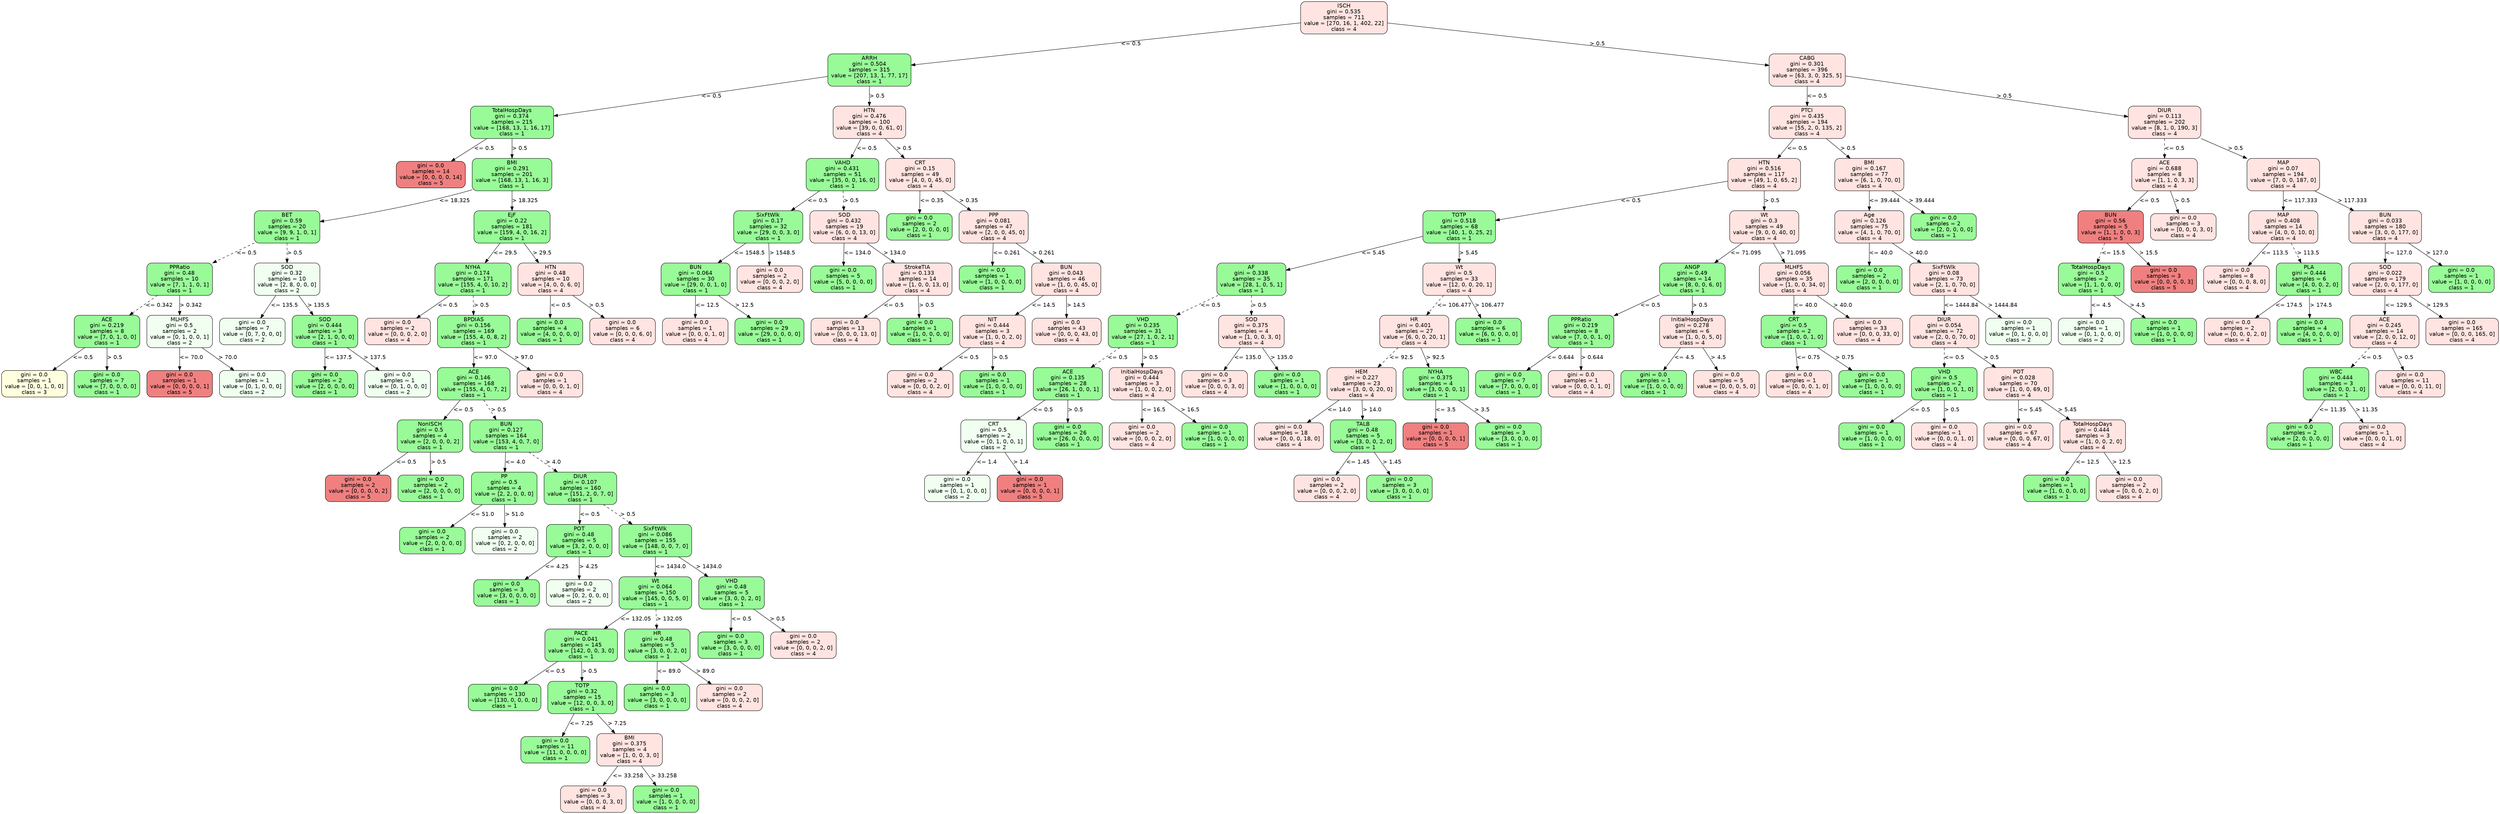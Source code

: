 strict digraph Tree {
	graph [bb="0,0,6393,2078"];
	node [color=black,
		fontname=helvetica,
		label="\N",
		shape=box,
		style="filled, rounded"
	];
	edge [fontname=helvetica];
	0	 [fillcolor=mistyrose,
		height=1.1528,
		label="ISCH\ngini = 0.535\nsamples = 711\nvalue = [270, 16, 1, 402, 22]\nclass = 4",
		pos="3437,2036.5",
		width=3.0833];
	1	 [fillcolor=palegreen,
		height=1.1528,
		label="ARRH\ngini = 0.504\nsamples = 315\nvalue = [207, 13, 1, 77, 17]\nclass = 1",
		pos="2222,1902.5",
		width=2.9583];
	0 -> 1	 [label="<= 0.5",
		labelangle=45,
		labeldistance=2.5,
		lp="2892,1969.5",
		op="<=",
		param=0.5,
		pos="e,2328.9,1914.3 3326,2024.3 3096.8,1999 2573.4,1941.3 2339.1,1915.4",
		style=solid];
	74	 [fillcolor=mistyrose,
		height=1.1528,
		label="CABG\ngini = 0.301\nsamples = 396\nvalue = [63, 3, 0, 325, 5]\nclass = 4",
		pos="4623,1902.5",
		width=2.7083];
	0 -> 74	 [label="> 0.5",
		labelangle=-45,
		labeldistance=2.5,
		lp="4086,1969.5",
		op=">",
		param=0.5,
		pos="e,4525.5,1913.5 3548,2024 3775.3,1998.3 4291,1940 4515.3,1914.7",
		style=solid];
	2	 [fillcolor=palegreen,
		height=1.1528,
		label="TotalHospDays\ngini = 0.374\nsamples = 215\nvalue = [168, 13, 1, 16, 17]\nclass = 1",
		pos="1307,1768.5",
		width=2.9583];
	1 -> 2	 [label="<= 0.5",
		lp="1818,1835.5",
		op="<=",
		param=0.5,
		pos="e,1413.8,1784.1 2115.2,1886.9 1942.4,1861.6 1602.8,1811.8 1423.8,1785.6",
		style=solid];
	53	 [fillcolor=mistyrose,
		height=1.1528,
		label="HTN\ngini = 0.476\nsamples = 100\nvalue = [39, 0, 0, 61, 0]\nclass = 4",
		pos="2222,1768.5",
		width=2.5833];
	1 -> 53	 [label="> 0.5",
		lp="2242,1835.5",
		op=">",
		param=0.5,
		pos="e,2222,1810.1 2222,1860.8 2222,1848 2222,1833.7 2222,1820.2",
		style=solid];
	3	 [fillcolor=lightcoral,
		height=0.94444,
		label="gini = 0.0\nsamples = 14\nvalue = [0, 0, 0, 0, 14]\nclass = 5",
		pos="1099,1634.5",
		width=2.4583];
	2 -> 3	 [label="<= 0.5",
		lp="1236,1701.5",
		op="<=",
		param=0.5,
		pos="e,1151.8,1668.5 1242.3,1726.8 1216.2,1710 1186.2,1690.6 1160.4,1674",
		style=solid];
	4	 [fillcolor=palegreen,
		height=1.1528,
		label="BMI\ngini = 0.291\nsamples = 201\nvalue = [168, 13, 1, 16, 3]\nclass = 1",
		pos="1307,1634.5",
		width=2.8333];
	2 -> 4	 [label="> 0.5",
		lp="1327,1701.5",
		op=">",
		param=0.5,
		pos="e,1307,1676.1 1307,1726.8 1307,1714 1307,1699.7 1307,1686.2",
		style=solid];
	5	 [fillcolor=palegreen,
		height=1.1528,
		label="BET\ngini = 0.59\nsamples = 20\nvalue = [9, 9, 1, 0, 1]\nclass = 1",
		pos="731,1500.5",
		width=2.3333];
	4 -> 5	 [label="<= 18.325",
		lp="1161.5,1567.5",
		op="<=",
		param=18.325,
		pos="e,815.12,1513 1205,1595.7 1202,1594.7 1199,1593.8 1196,1593 1069.6,1557 919.95,1530 825.25,1514.7",
		style=solid];
	18	 [fillcolor=palegreen,
		height=1.1528,
		label="EjF\ngini = 0.22\nsamples = 181\nvalue = [159, 4, 0, 16, 2]\nclass = 1",
		pos="1307,1500.5",
		width=2.7083];
	4 -> 18	 [label="> 18.325",
		lp="1340.5,1567.5",
		op=">",
		param=18.325,
		pos="e,1307,1542.1 1307,1592.8 1307,1580 1307,1565.7 1307,1552.2",
		style=solid];
	6	 [fillcolor=palegreen,
		height=1.1528,
		label="PPRatio\ngini = 0.48\nsamples = 10\nvalue = [7, 1, 1, 0, 1]\nclass = 1",
		pos="456,1366.5",
		width=2.3333];
	5 -> 6	 [label="<= 0.5",
		lp="628,1433.5",
		op="<=",
		param=0.5,
		pos="e,540.44,1407.6 647,1459.6 616.23,1444.6 581.23,1427.5 549.67,1412.1",
		style=dashed];
	13	 [fillcolor=honeydew,
		height=1.1528,
		label="SOD\ngini = 0.32\nsamples = 10\nvalue = [2, 8, 0, 0, 0]\nclass = 2",
		pos="731,1366.5",
		width=2.3333];
	5 -> 13	 [label="> 0.5",
		lp="751,1433.5",
		op=">",
		param=0.5,
		pos="e,731,1408.1 731,1458.8 731,1446 731,1431.7 731,1418.2",
		style=dashed];
	7	 [fillcolor=palegreen,
		height=1.1528,
		label="ACE\ngini = 0.219\nsamples = 8\nvalue = [7, 0, 1, 0, 0]\nclass = 1",
		pos="270,1232.5",
		width=2.3333];
	6 -> 7	 [label="<= 0.342",
		lp="404,1299.5",
		op="<=",
		param=0.342,
		pos="e,327.8,1274.1 398.17,1324.8 378.49,1310.7 356.34,1294.7 336.06,1280.1",
		style=dashed];
	10	 [fillcolor=honeydew,
		height=1.1528,
		label="MLHFS\ngini = 0.5\nsamples = 2\nvalue = [0, 1, 0, 0, 1]\nclass = 2",
		pos="456,1232.5",
		width=2.3333];
	6 -> 10	 [label="> 0.342",
		lp="485,1299.5",
		op=">",
		param=0.342,
		pos="e,456,1274.1 456,1324.8 456,1312 456,1297.7 456,1284.2",
		style=solid];
	8	 [fillcolor=lightyellow,
		height=0.94444,
		label="gini = 0.0\nsamples = 1\nvalue = [0, 0, 1, 0, 0]\nclass = 3",
		pos="84,1098.5",
		width=2.3333];
	7 -> 8	 [label="<= 0.5",
		lp="209,1165.5",
		op="<=",
		param=0.5,
		pos="e,131.2,1132.5 212.17,1190.8 188.99,1174.1 162.4,1155 139.47,1138.5",
		style=solid];
	9	 [fillcolor=palegreen,
		height=0.94444,
		label="gini = 0.0\nsamples = 7\nvalue = [7, 0, 0, 0, 0]\nclass = 1",
		pos="270,1098.5",
		width=2.3333];
	7 -> 9	 [label="> 0.5",
		lp="290,1165.5",
		op=">",
		param=0.5,
		pos="e,270,1132.5 270,1190.8 270,1175.6 270,1158.3 270,1142.9",
		style=solid];
	11	 [fillcolor=lightcoral,
		height=0.94444,
		label="gini = 0.0\nsamples = 1\nvalue = [0, 0, 0, 0, 1]\nclass = 5",
		pos="456,1098.5",
		width=2.3333];
	10 -> 11	 [label="<= 70.0",
		lp="486.5,1165.5",
		op="<=",
		param=70.0,
		pos="e,456,1132.5 456,1190.8 456,1175.6 456,1158.3 456,1142.9",
		style=solid];
	12	 [fillcolor=honeydew,
		height=0.94444,
		label="gini = 0.0\nsamples = 1\nvalue = [0, 1, 0, 0, 0]\nclass = 2",
		pos="642,1098.5",
		width=2.3333];
	10 -> 12	 [label="> 70.0",
		lp="579.5,1165.5",
		op=">",
		param=70.0,
		pos="e,594.8,1132.5 513.83,1190.8 537.01,1174.1 563.6,1155 586.53,1138.5",
		style=solid];
	14	 [fillcolor=honeydew,
		height=0.94444,
		label="gini = 0.0\nsamples = 7\nvalue = [0, 7, 0, 0, 0]\nclass = 2",
		pos="642,1232.5",
		width=2.3333];
	13 -> 14	 [label="<= 135.5",
		lp="725,1299.5",
		op="<=",
		param=135.5,
		pos="e,663.76,1266.8 702.16,1325 698.05,1319 693.9,1312.8 690,1307 683.2,1296.8 675.98,1285.7 669.27,1275.3",
		style=solid];
	15	 [fillcolor=palegreen,
		height=1.1528,
		label="SOD\ngini = 0.444\nsamples = 3\nvalue = [2, 1, 0, 0, 0]\nclass = 1",
		pos="828,1232.5",
		width=2.3333];
	13 -> 15	 [label="> 135.5",
		lp="812,1299.5",
		op=">",
		param=135.5,
		pos="e,797.86,1274.1 761.16,1324.8 770.92,1311.3 781.85,1296.3 791.99,1282.2",
		style=solid];
	16	 [fillcolor=palegreen,
		height=0.94444,
		label="gini = 0.0\nsamples = 2\nvalue = [2, 0, 0, 0, 0]\nclass = 1",
		pos="828,1098.5",
		width=2.3333];
	15 -> 16	 [label="<= 137.5",
		lp="863,1165.5",
		op="<=",
		param=137.5,
		pos="e,828,1132.5 828,1190.8 828,1175.6 828,1158.3 828,1142.9",
		style=solid];
	17	 [fillcolor=honeydew,
		height=0.94444,
		label="gini = 0.0\nsamples = 1\nvalue = [0, 1, 0, 0, 0]\nclass = 2",
		pos="1014,1098.5",
		width=2.3333];
	15 -> 17	 [label="> 137.5",
		lp="956,1165.5",
		op=">",
		param=137.5,
		pos="e,966.8,1132.5 885.83,1190.8 909.01,1174.1 935.6,1155 958.53,1138.5",
		style=solid];
	19	 [fillcolor=palegreen,
		height=1.1528,
		label="NYHA\ngini = 0.174\nsamples = 171\nvalue = [155, 4, 0, 10, 2]\nclass = 1",
		pos="1207,1366.5",
		width=2.7083];
	18 -> 19	 [label="<= 29.5",
		lp="1290.5,1433.5",
		op="<=",
		param=29.5,
		pos="e,1238.1,1408.1 1275.9,1458.8 1265.8,1445.3 1254.6,1430.3 1244.1,1416.2",
		style=solid];
	50	 [fillcolor=mistyrose,
		height=1.1528,
		label="HTN\ngini = 0.48\nsamples = 10\nvalue = [4, 0, 0, 6, 0]\nclass = 4",
		pos="1406,1366.5",
		width=2.3333];
	18 -> 50	 [label="> 29.5",
		lp="1384.5,1433.5",
		op=">",
		param=29.5,
		pos="e,1375.2,1408.1 1337.8,1458.8 1347.7,1445.3 1358.9,1430.3 1369.2,1416.2",
		style=solid];
	20	 [fillcolor=mistyrose,
		height=0.94444,
		label="gini = 0.0\nsamples = 2\nvalue = [0, 0, 0, 2, 0]\nclass = 4",
		pos="1014,1232.5",
		width=2.3333];
	19 -> 20	 [label="<= 0.5",
		lp="1143,1299.5",
		op="<=",
		param=0.5,
		pos="e,1063,1266.5 1147,1324.8 1122.8,1308.1 1095.1,1288.8 1071.2,1272.2",
		style=solid];
	21	 [fillcolor=palegreen,
		height=1.1528,
		label="BPDIAS\ngini = 0.156\nsamples = 169\nvalue = [155, 4, 0, 8, 2]\nclass = 1",
		pos="1209,1232.5",
		width=2.5833];
	19 -> 21	 [label="> 0.5",
		lp="1229,1299.5",
		op=">",
		param=0.5,
		pos="e,1208.4,1274.1 1207.6,1324.8 1207.8,1312 1208,1297.7 1208.2,1284.2",
		style=dashed];
	22	 [fillcolor=palegreen,
		height=1.1528,
		label="ACE\ngini = 0.146\nsamples = 168\nvalue = [155, 4, 0, 7, 2]\nclass = 1",
		pos="1209,1098.5",
		width=2.5833];
	21 -> 22	 [label="<= 97.0",
		lp="1239.5,1165.5",
		op="<=",
		param=97.0,
		pos="e,1209,1140.1 1209,1190.8 1209,1178 1209,1163.7 1209,1150.2",
		style=solid];
	49	 [fillcolor=mistyrose,
		height=0.94444,
		label="gini = 0.0\nsamples = 1\nvalue = [0, 0, 0, 1, 0]\nclass = 4",
		pos="1404,1098.5",
		width=2.3333];
	21 -> 49	 [label="> 97.0",
		lp="1337.5,1165.5",
		op=">",
		param=97.0,
		pos="e,1354.5,1132.5 1269.6,1190.8 1294,1174.1 1322,1154.8 1346.2,1138.2",
		style=solid];
	23	 [fillcolor=palegreen,
		height=1.1528,
		label="NonISCH\ngini = 0.5\nsamples = 4\nvalue = [2, 0, 0, 0, 2]\nclass = 1",
		pos="1097,964.5",
		width=2.3333];
	22 -> 23	 [label="<= 0.5",
		lp="1183,1031.5",
		op="<=",
		param=0.5,
		pos="e,1131.8,1006.1 1174.2,1056.8 1162.8,1043.2 1150.1,1028 1138.2,1013.9",
		style=solid];
	26	 [fillcolor=palegreen,
		height=1.1528,
		label="BUN\ngini = 0.127\nsamples = 164\nvalue = [153, 4, 0, 7, 0]\nclass = 1",
		pos="1292,964.5",
		width=2.5833];
	22 -> 26	 [label="> 0.5",
		lp="1273,1031.5",
		op=">",
		param=0.5,
		pos="e,1266.2,1006.1 1234.8,1056.8 1243,1043.6 1252.2,1028.8 1260.7,1015",
		style=dashed];
	24	 [fillcolor=lightcoral,
		height=0.94444,
		label="gini = 0.0\nsamples = 2\nvalue = [0, 0, 0, 0, 2]\nclass = 5",
		pos="913,830.5",
		width=2.3333];
	23 -> 24	 [label="<= 0.5",
		lp="1037,897.5",
		op="<=",
		param=0.5,
		pos="e,959.69,864.5 1039.8,922.84 1016.9,906.14 990.56,886.98 967.87,870.46",
		style=solid];
	25	 [fillcolor=palegreen,
		height=0.94444,
		label="gini = 0.0\nsamples = 2\nvalue = [2, 0, 0, 0, 0]\nclass = 1",
		pos="1099,830.5",
		width=2.3333];
	23 -> 25	 [label="> 0.5",
		lp="1119,897.5",
		op=">",
		param=0.5,
		pos="e,1098.5,864.5 1097.6,922.84 1097.8,907.6 1098.1,890.33 1098.3,874.87",
		style=solid];
	27	 [fillcolor=palegreen,
		height=1.1528,
		label="PP\ngini = 0.5\nsamples = 4\nvalue = [2, 2, 0, 0, 0]\nclass = 1",
		pos="1287,830.5",
		width=2.3333];
	26 -> 27	 [label="<= 4.0",
		lp="1316,897.5",
		op="<=",
		param=4.0,
		pos="e,1288.6,872.14 1290.4,922.84 1290,909.98 1289.4,895.66 1288.9,882.21",
		style=solid];
	30	 [fillcolor=palegreen,
		height=1.1528,
		label="DIUR\ngini = 0.107\nsamples = 160\nvalue = [151, 2, 0, 7, 0]\nclass = 1",
		pos="1482,830.5",
		width=2.5833];
	26 -> 30	 [label="> 4.0",
		lp="1413,897.5",
		op=">",
		param=4.0,
		pos="e,1423,872.14 1351.1,922.84 1371.2,908.66 1393.8,892.7 1414.5,878.09",
		style=dashed];
	28	 [fillcolor=palegreen,
		height=0.94444,
		label="gini = 0.0\nsamples = 2\nvalue = [2, 0, 0, 0, 0]\nclass = 1",
		pos="1103,696.5",
		width=2.3333];
	27 -> 28	 [label="<= 51.0",
		lp="1231.5,763.5",
		op="<=",
		param=51.0,
		pos="e,1149.7,730.5 1229.8,788.84 1206.9,772.14 1180.6,752.98 1157.9,736.46",
		style=solid];
	29	 [fillcolor=honeydew,
		height=0.94444,
		label="gini = 0.0\nsamples = 2\nvalue = [0, 2, 0, 0, 0]\nclass = 2",
		pos="1289,696.5",
		width=2.3333];
	27 -> 29	 [label="> 51.0",
		lp="1313.5,763.5",
		op=">",
		param=51.0,
		pos="e,1288.5,730.5 1287.6,788.84 1287.8,773.6 1288.1,756.33 1288.3,740.87",
		style=solid];
	31	 [fillcolor=palegreen,
		height=1.1528,
		label="POT\ngini = 0.48\nsamples = 5\nvalue = [3, 2, 0, 0, 0]\nclass = 1",
		pos="1479,696.5",
		width=2.3333];
	30 -> 31	 [label="<= 0.5",
		lp="1507,763.5",
		op="<=",
		param=0.5,
		pos="e,1479.9,738.14 1481.1,788.84 1480.8,775.98 1480.5,761.66 1480.2,748.21",
		style=solid];
	34	 [fillcolor=palegreen,
		height=1.1528,
		label="SixFtWlk\ngini = 0.086\nsamples = 155\nvalue = [148, 0, 0, 7, 0]\nclass = 1",
		pos="1674,696.5",
		width=2.5833];
	30 -> 34	 [label="> 0.5",
		lp="1604,763.5",
		op=">",
		param=0.5,
		pos="e,1614.3,738.14 1541.7,788.84 1562.1,774.59 1585.1,758.56 1606.1,743.9",
		style=dashed];
	32	 [fillcolor=palegreen,
		height=0.94444,
		label="gini = 0.0\nsamples = 3\nvalue = [3, 0, 0, 0, 0]\nclass = 1",
		pos="1293,562.5",
		width=2.3333];
	31 -> 32	 [label="<= 4.25",
		lp="1422.5,629.5",
		op="<=",
		param=4.25,
		pos="e,1340.2,596.5 1421.2,654.84 1398,638.14 1371.4,618.98 1348.5,602.46",
		style=solid];
	33	 [fillcolor=honeydew,
		height=0.94444,
		label="gini = 0.0\nsamples = 2\nvalue = [0, 2, 0, 0, 0]\nclass = 2",
		pos="1479,562.5",
		width=2.3333];
	31 -> 33	 [label="> 4.25",
		lp="1503.5,629.5",
		op=">",
		param=4.25,
		pos="e,1479,596.5 1479,654.84 1479,639.6 1479,622.33 1479,606.87",
		style=solid];
	35	 [fillcolor=palegreen,
		height=1.1528,
		label="Wt\ngini = 0.064\nsamples = 150\nvalue = [145, 0, 0, 5, 0]\nclass = 1",
		pos="1674,562.5",
		width=2.5833];
	34 -> 35	 [label="<= 1434.0",
		lp="1713.5,629.5",
		op="<=",
		param=1434.0,
		pos="e,1674,604.14 1674,654.84 1674,641.98 1674,627.66 1674,614.21",
		style=solid];
	46	 [fillcolor=palegreen,
		height=1.1528,
		label="VHD\ngini = 0.48\nsamples = 5\nvalue = [3, 0, 0, 2, 0]\nclass = 1",
		pos="1869,562.5",
		width=2.3333];
	34 -> 46	 [label="> 1434.0",
		lp="1811.5,629.5",
		op=">",
		param=1434.0,
		pos="e,1808.4,604.14 1734.6,654.84 1755.4,640.59 1778.7,624.56 1800,609.9",
		style=solid];
	36	 [fillcolor=palegreen,
		height=1.1528,
		label="PACE\ngini = 0.041\nsamples = 145\nvalue = [142, 0, 0, 3, 0]\nclass = 1",
		pos="1484,428.5",
		width=2.5833];
	35 -> 36	 [label="<= 132.05",
		lp="1624.5,495.5",
		op="<=",
		param=132.05,
		pos="e,1543,470.14 1614.9,520.84 1594.8,506.66 1572.2,490.7 1551.5,476.09",
		style=solid];
	43	 [fillcolor=palegreen,
		height=1.1528,
		label="HR\ngini = 0.48\nsamples = 5\nvalue = [3, 0, 0, 2, 0]\nclass = 1",
		pos="1679,428.5",
		width=2.3333];
	35 -> 43	 [label="> 132.05",
		lp="1710.5,495.5",
		op=">",
		param=132.05,
		pos="e,1677.4,470.14 1675.6,520.84 1676,507.98 1676.6,493.66 1677.1,480.21",
		style=dashed];
	37	 [fillcolor=palegreen,
		height=0.94444,
		label="gini = 0.0\nsamples = 130\nvalue = [130, 0, 0, 0, 0]\nclass = 1",
		pos="1288,294.5",
		width=2.5833];
	36 -> 37	 [label="<= 0.5",
		lp="1418,361.5",
		op="<=",
		param=0.5,
		pos="e,1337.7,328.5 1423.1,386.84 1398.5,370.07 1370.4,350.82 1346.1,334.24",
		style=solid];
	38	 [fillcolor=palegreen,
		height=1.1528,
		label="TOTP\ngini = 0.32\nsamples = 15\nvalue = [12, 0, 0, 3, 0]\nclass = 1",
		pos="1487,294.5",
		width=2.4583];
	36 -> 38	 [label="> 0.5",
		lp="1506,361.5",
		op=">",
		param=0.5,
		pos="e,1486.1,336.14 1484.9,386.84 1485.2,373.98 1485.5,359.66 1485.8,346.21",
		style=solid];
	39	 [fillcolor=palegreen,
		height=0.94444,
		label="gini = 0.0\nsamples = 11\nvalue = [11, 0, 0, 0, 0]\nclass = 1",
		pos="1418,160.5",
		width=2.4583];
	38 -> 39	 [label="<= 7.25",
		lp="1485.5,227.5",
		op="<=",
		param=7.25,
		pos="e,1435.5,194.5 1465.5,252.84 1457.5,237.17 1448.3,219.33 1440.2,203.53",
		style=solid];
	40	 [fillcolor=mistyrose,
		height=1.1528,
		label="BMI\ngini = 0.375\nsamples = 4\nvalue = [1, 0, 0, 3, 0]\nclass = 4",
		pos="1608,160.5",
		width=2.3333];
	38 -> 40	 [label="> 7.25",
		lp="1576.5,227.5",
		op=">",
		param=7.25,
		pos="e,1570.4,202.14 1524.6,252.84 1536.9,239.22 1550.7,223.97 1563.4,209.85",
		style=solid];
	41	 [fillcolor=mistyrose,
		height=0.94444,
		label="gini = 0.0\nsamples = 3\nvalue = [0, 0, 0, 3, 0]\nclass = 4",
		pos="1515,34",
		width=2.3333];
	40 -> 41	 [label="<= 33.258",
		lp="1601.5,93.5",
		op="<=",
		param=33.258,
		pos="e,1540.1,68.142 1577.3,118.73 1567.3,105.14 1556.2,90.052 1546.2,76.417",
		style=solid];
	42	 [fillcolor=palegreen,
		height=0.94444,
		label="gini = 0.0\nsamples = 1\nvalue = [1, 0, 0, 0, 0]\nclass = 1",
		pos="1701,34",
		width=2.3333];
	40 -> 42	 [label="> 33.258",
		lp="1694.5,93.5",
		op=">",
		param=33.258,
		pos="e,1675.9,68.142 1638.7,118.73 1648.7,105.14 1659.8,90.052 1669.8,76.417",
		style=solid];
	44	 [fillcolor=palegreen,
		height=0.94444,
		label="gini = 0.0\nsamples = 3\nvalue = [3, 0, 0, 0, 0]\nclass = 1",
		pos="1678,294.5",
		width=2.3333];
	43 -> 44	 [label="<= 89.0",
		lp="1709.5,361.5",
		op="<=",
		param=89.0,
		pos="e,1678.3,328.5 1678.7,386.84 1678.6,371.6 1678.4,354.33 1678.3,338.87",
		style=solid];
	45	 [fillcolor=mistyrose,
		height=0.94444,
		label="gini = 0.0\nsamples = 2\nvalue = [0, 0, 0, 2, 0]\nclass = 4",
		pos="1864,294.5",
		width=2.3333];
	43 -> 45	 [label="> 89.0",
		lp="1802.5,361.5",
		op=">",
		param=89.0,
		pos="e,1817.1,328.5 1736.5,386.84 1759.6,370.14 1786,350.98 1808.8,334.46",
		style=solid];
	47	 [fillcolor=palegreen,
		height=0.94444,
		label="gini = 0.0\nsamples = 3\nvalue = [3, 0, 0, 0, 0]\nclass = 1",
		pos="1867,428.5",
		width=2.3333];
	46 -> 47	 [label="<= 0.5",
		lp="1895,495.5",
		op="<=",
		param=0.5,
		pos="e,1867.5,462.5 1868.4,520.84 1868.2,505.6 1867.9,488.33 1867.7,472.87",
		style=solid];
	48	 [fillcolor=mistyrose,
		height=0.94444,
		label="gini = 0.0\nsamples = 2\nvalue = [0, 0, 0, 2, 0]\nclass = 4",
		pos="2053,428.5",
		width=2.3333];
	46 -> 48	 [label="> 0.5",
		lp="1987,495.5",
		op=">",
		param=0.5,
		pos="e,2006.3,462.5 1926.2,520.84 1949.1,504.14 1975.4,484.98 1998.1,468.46",
		style=solid];
	51	 [fillcolor=palegreen,
		height=0.94444,
		label="gini = 0.0\nsamples = 4\nvalue = [4, 0, 0, 0, 0]\nclass = 1",
		pos="1404,1232.5",
		width=2.3333];
	50 -> 51	 [label="<= 0.5",
		lp="1432,1299.5",
		op="<=",
		param=0.5,
		pos="e,1404.5,1266.5 1405.4,1324.8 1405.2,1309.6 1404.9,1292.3 1404.7,1276.9",
		style=solid];
	52	 [fillcolor=mistyrose,
		height=0.94444,
		label="gini = 0.0\nsamples = 6\nvalue = [0, 0, 0, 6, 0]\nclass = 4",
		pos="1590,1232.5",
		width=2.3333];
	50 -> 52	 [label="> 0.5",
		lp="1524,1299.5",
		op=">",
		param=0.5,
		pos="e,1543.3,1266.5 1463.2,1324.8 1486.1,1308.1 1512.4,1289 1535.1,1272.5",
		style=solid];
	54	 [fillcolor=palegreen,
		height=1.1528,
		label="VAHD\ngini = 0.431\nsamples = 51\nvalue = [35, 0, 0, 16, 0]\nclass = 1",
		pos="2153,1634.5",
		width=2.5833];
	53 -> 54	 [label="<= 0.5",
		lp="2216,1701.5",
		op="<=",
		param=0.5,
		pos="e,2174.4,1676.1 2200.5,1726.8 2193.7,1713.6 2186.1,1698.8 2179,1685",
		style=solid];
	65	 [fillcolor=mistyrose,
		height=1.1528,
		label="CRT\ngini = 0.15\nsamples = 49\nvalue = [4, 0, 0, 45, 0]\nclass = 4",
		pos="2352,1634.5",
		width=2.4583];
	53 -> 65	 [label="> 0.5",
		lp="2311,1701.5",
		op=">",
		param=0.5,
		pos="e,2311.6,1676.1 2262.4,1726.8 2275.7,1713.1 2290.7,1697.7 2304.5,1683.5",
		style=solid];
	55	 [fillcolor=palegreen,
		height=1.1528,
		label="SixFtWlk\ngini = 0.17\nsamples = 32\nvalue = [29, 0, 0, 3, 0]\nclass = 1",
		pos="1963,1500.5",
		width=2.4583];
	54 -> 55	 [label="<= 0.5",
		lp="2090,1567.5",
		op="<=",
		param=0.5,
		pos="e,2022,1542.1 2093.9,1592.8 2073.8,1578.7 2051.2,1562.7 2030.5,1548.1",
		style=solid];
	60	 [fillcolor=mistyrose,
		height=1.1528,
		label="SOD\ngini = 0.432\nsamples = 19\nvalue = [6, 0, 0, 13, 0]\nclass = 4",
		pos="2158,1500.5",
		width=2.4583];
	54 -> 60	 [label="> 0.5",
		lp="2176,1567.5",
		op=">",
		param=0.5,
		pos="e,2156.4,1542.1 2154.6,1592.8 2155,1580 2155.6,1565.7 2156.1,1552.2",
		style=dashed];
	56	 [fillcolor=palegreen,
		height=1.1528,
		label="BUN\ngini = 0.064\nsamples = 30\nvalue = [29, 0, 0, 1, 0]\nclass = 1",
		pos="1777,1366.5",
		width=2.4583];
	55 -> 56	 [label="<= 1548.5",
		lp="1915.5,1433.5",
		op="<=",
		param=1548.5,
		pos="e,1834.8,1408.1 1905.2,1458.8 1885.5,1444.7 1863.3,1428.7 1843.1,1414.1",
		style=solid];
	59	 [fillcolor=mistyrose,
		height=0.94444,
		label="gini = 0.0\nsamples = 2\nvalue = [0, 0, 0, 2, 0]\nclass = 4",
		pos="1967,1366.5",
		width=2.3333];
	55 -> 59	 [label="> 1548.5",
		lp="1999.5,1433.5",
		op=">",
		param=1548.5,
		pos="e,1966,1400.5 1964.2,1458.8 1964.7,1443.6 1965.2,1426.3 1965.7,1410.9",
		style=solid];
	57	 [fillcolor=mistyrose,
		height=0.94444,
		label="gini = 0.0\nsamples = 1\nvalue = [0, 0, 0, 1, 0]\nclass = 4",
		pos="1776,1232.5",
		width=2.3333];
	56 -> 57	 [label="<= 12.5",
		lp="1807.5,1299.5",
		op="<=",
		param=12.5,
		pos="e,1776.3,1266.5 1776.7,1324.8 1776.6,1309.6 1776.4,1292.3 1776.3,1276.9",
		style=solid];
	58	 [fillcolor=palegreen,
		height=0.94444,
		label="gini = 0.0\nsamples = 29\nvalue = [29, 0, 0, 0, 0]\nclass = 1",
		pos="1966,1232.5",
		width=2.4583];
	56 -> 58	 [label="> 12.5",
		lp="1902.5,1299.5",
		op=">",
		param=12.5,
		pos="e,1918,1266.5 1835.8,1324.8 1859.3,1308.1 1886.3,1289 1909.6,1272.5",
		style=solid];
	61	 [fillcolor=palegreen,
		height=0.94444,
		label="gini = 0.0\nsamples = 5\nvalue = [5, 0, 0, 0, 0]\nclass = 1",
		pos="2155,1366.5",
		width=2.3333];
	60 -> 61	 [label="<= 134.0",
		lp="2192,1433.5",
		op="<=",
		param=134.0,
		pos="e,2155.8,1400.5 2157.1,1458.8 2156.7,1443.6 2156.3,1426.3 2156,1410.9",
		style=solid];
	62	 [fillcolor=mistyrose,
		height=1.1528,
		label="StrokeTIA\ngini = 0.133\nsamples = 14\nvalue = [1, 0, 0, 13, 0]\nclass = 4",
		pos="2345,1366.5",
		width=2.4583];
	60 -> 62	 [label="> 134.0",
		lp="2287,1433.5",
		op=">",
		param=134.0,
		pos="e,2286.9,1408.1 2216.1,1458.8 2235.9,1444.7 2258.2,1428.7 2278.6,1414.1",
		style=solid];
	63	 [fillcolor=mistyrose,
		height=0.94444,
		label="gini = 0.0\nsamples = 13\nvalue = [0, 0, 0, 13, 0]\nclass = 4",
		pos="2161,1232.5",
		width=2.4583];
	62 -> 63	 [label="<= 0.5",
		lp="2285,1299.5",
		op="<=",
		param=0.5,
		pos="e,2207.7,1266.5 2287.8,1324.8 2264.9,1308.1 2238.6,1289 2215.9,1272.5",
		style=solid];
	64	 [fillcolor=palegreen,
		height=0.94444,
		label="gini = 0.0\nsamples = 1\nvalue = [1, 0, 0, 0, 0]\nclass = 1",
		pos="2351,1232.5",
		width=2.3333];
	62 -> 64	 [label="> 0.5",
		lp="2369,1299.5",
		op=">",
		param=0.5,
		pos="e,2349.5,1266.5 2346.9,1324.8 2347.5,1309.6 2348.3,1292.3 2349,1276.9",
		style=solid];
	66	 [fillcolor=palegreen,
		height=0.94444,
		label="gini = 0.0\nsamples = 2\nvalue = [2, 0, 0, 0, 0]\nclass = 1",
		pos="2350,1500.5",
		width=2.3333];
	65 -> 66	 [label="<= 0.35",
		lp="2382.5,1567.5",
		op="<=",
		param=0.35,
		pos="e,2350.5,1534.5 2351.4,1592.8 2351.2,1577.6 2350.9,1560.3 2350.7,1544.9",
		style=solid];
	67	 [fillcolor=mistyrose,
		height=1.1528,
		label="PPP\ngini = 0.081\nsamples = 47\nvalue = [2, 0, 0, 45, 0]\nclass = 4",
		pos="2540,1500.5",
		width=2.4583];
	65 -> 67	 [label="> 0.35",
		lp="2476.5,1567.5",
		op=">",
		param=0.35,
		pos="e,2481.6,1542.1 2410.5,1592.8 2430.3,1578.7 2452.7,1562.7 2473.2,1548.1",
		style=solid];
	68	 [fillcolor=palegreen,
		height=0.94444,
		label="gini = 0.0\nsamples = 1\nvalue = [1, 0, 0, 0, 0]\nclass = 1",
		pos="2536,1366.5",
		width=2.3333];
	67 -> 68	 [label="<= 0.261",
		lp="2574,1433.5",
		op="<=",
		param=0.261,
		pos="e,2537,1400.5 2538.8,1458.8 2538.3,1443.6 2537.8,1426.3 2537.3,1410.9",
		style=solid];
	69	 [fillcolor=mistyrose,
		height=1.1528,
		label="BUN\ngini = 0.043\nsamples = 46\nvalue = [1, 0, 0, 45, 0]\nclass = 4",
		pos="2726,1366.5",
		width=2.4583];
	67 -> 69	 [label="> 0.261",
		lp="2668,1433.5",
		op=">",
		param=0.261,
		pos="e,2668.2,1408.1 2597.8,1458.8 2617.5,1444.7 2639.7,1428.7 2659.9,1414.1",
		style=solid];
	70	 [fillcolor=mistyrose,
		height=1.1528,
		label="NIT\ngini = 0.444\nsamples = 3\nvalue = [1, 0, 0, 2, 0]\nclass = 4",
		pos="2537,1232.5",
		width=2.3333];
	69 -> 70	 [label="<= 14.5",
		lp="2668.5,1299.5",
		op="<=",
		param=14.5,
		pos="e,2595.7,1274.1 2667.2,1324.8 2647.2,1310.7 2624.7,1294.7 2604.1,1280.1",
		style=solid];
	73	 [fillcolor=mistyrose,
		height=0.94444,
		label="gini = 0.0\nsamples = 43\nvalue = [0, 0, 0, 43, 0]\nclass = 4",
		pos="2727,1232.5",
		width=2.4583];
	69 -> 73	 [label="> 14.5",
		lp="2751.5,1299.5",
		op=">",
		param=14.5,
		pos="e,2726.7,1266.5 2726.3,1324.8 2726.4,1309.6 2726.6,1292.3 2726.7,1276.9",
		style=solid];
	71	 [fillcolor=mistyrose,
		height=0.94444,
		label="gini = 0.0\nsamples = 2\nvalue = [0, 0, 0, 2, 0]\nclass = 4",
		pos="2352,1098.5",
		width=2.3333];
	70 -> 71	 [label="<= 0.5",
		lp="2477,1165.5",
		op="<=",
		param=0.5,
		pos="e,2398.9,1132.5 2479.5,1190.8 2456.4,1174.1 2430,1155 2407.2,1138.5",
		style=solid];
	72	 [fillcolor=palegreen,
		height=0.94444,
		label="gini = 0.0\nsamples = 1\nvalue = [1, 0, 0, 0, 0]\nclass = 1",
		pos="2538,1098.5",
		width=2.3333];
	70 -> 72	 [label="> 0.5",
		lp="2558,1165.5",
		op=">",
		param=0.5,
		pos="e,2537.7,1132.5 2537.3,1190.8 2537.4,1175.6 2537.6,1158.3 2537.7,1142.9",
		style=solid];
	75	 [fillcolor=mistyrose,
		height=1.1528,
		label="PTCI\ngini = 0.435\nsamples = 194\nvalue = [55, 2, 0, 135, 2]\nclass = 4",
		pos="4623,1768.5",
		width=2.7083];
	74 -> 75	 [label="<= 0.5",
		lp="4649,1835.5",
		op="<=",
		param=0.5,
		pos="e,4623,1810.1 4623,1860.8 4623,1848 4623,1833.7 4623,1820.2",
		style=solid];
	130	 [fillcolor=mistyrose,
		height=1.1528,
		label="DIUR\ngini = 0.113\nsamples = 202\nvalue = [8, 1, 0, 190, 3]\nclass = 4",
		pos="5538,1768.5",
		width=2.5833];
	74 -> 130	 [label="> 0.5",
		lp="5128,1835.5",
		op=">",
		param=0.5,
		pos="e,5444.9,1782.1 4720.9,1888.2 4895,1862.7 5256.9,1809.7 5434.7,1783.6",
		style=solid];
	76	 [fillcolor=mistyrose,
		height=1.1528,
		label="HTN\ngini = 0.516\nsamples = 117\nvalue = [49, 1, 0, 65, 2]\nclass = 4",
		pos="4513,1634.5",
		width=2.5833];
	75 -> 76	 [label="<= 0.5",
		lp="4598,1701.5",
		op="<=",
		param=0.5,
		pos="e,4547.2,1676.1 4588.8,1726.8 4577.7,1713.3 4565.3,1698.3 4553.8,1684.2",
		style=solid];
	115	 [fillcolor=mistyrose,
		height=1.1528,
		label="BMI\ngini = 0.167\nsamples = 77\nvalue = [6, 1, 0, 70, 0]\nclass = 4",
		pos="4782,1634.5",
		width=2.4583];
	75 -> 115	 [label="> 0.5",
		lp="4728,1701.5",
		op=">",
		param=0.5,
		pos="e,4732.6,1676.1 4672.4,1726.8 4689,1712.8 4707.7,1697.1 4724.8,1682.7",
		style=solid];
	77	 [fillcolor=palegreen,
		height=1.1528,
		label="TOTP\ngini = 0.518\nsamples = 68\nvalue = [40, 1, 0, 25, 2]\nclass = 1",
		pos="3732,1500.5",
		width=2.5833];
	76 -> 77	 [label="<= 0.5",
		lp="4172,1567.5",
		op="<=",
		param=0.5,
		pos="e,3825,1516.5 4420,1618.5 4272.9,1593.3 3987.9,1544.4 3834.9,1518.2",
		style=solid];
	102	 [fillcolor=mistyrose,
		height=1.1528,
		label="Wt\ngini = 0.3\nsamples = 49\nvalue = [9, 0, 0, 40, 0]\nclass = 4",
		pos="4513,1500.5",
		width=2.4583];
	76 -> 102	 [label="> 0.5",
		lp="4533,1567.5",
		op=">",
		param=0.5,
		pos="e,4513,1542.1 4513,1592.8 4513,1580 4513,1565.7 4513,1552.2",
		style=solid];
	78	 [fillcolor=palegreen,
		height=1.1528,
		label="AF\ngini = 0.338\nsamples = 35\nvalue = [28, 1, 0, 5, 1]\nclass = 1",
		pos="3200,1366.5",
		width=2.4583];
	77 -> 78	 [label="<= 5.45",
		lp="3512.5,1433.5",
		op="<=",
		param=5.45,
		pos="e,3288.7,1388.9 3638.7,1477 3543.4,1453 3395.8,1415.8 3298.6,1391.3",
		style=solid];
	91	 [fillcolor=mistyrose,
		height=1.1528,
		label="Wt\ngini = 0.5\nsamples = 33\nvalue = [12, 0, 0, 20, 1]\nclass = 4",
		pos="3732,1366.5",
		width=2.5833];
	77 -> 91	 [label="> 5.45",
		lp="3756.5,1433.5",
		op=">",
		param=5.45,
		pos="e,3732,1408.1 3732,1458.8 3732,1446 3732,1431.7 3732,1418.2",
		style=solid];
	79	 [fillcolor=palegreen,
		height=1.1528,
		label="VHD\ngini = 0.235\nsamples = 31\nvalue = [27, 1, 0, 2, 1]\nclass = 1",
		pos="2922,1232.5",
		width=2.4583];
	78 -> 79	 [label="<= 0.5",
		lp="3096,1299.5",
		op="<=",
		param=0.5,
		pos="e,3008.4,1274.1 3113.6,1324.8 3083.1,1310.2 3048.7,1293.6 3017.5,1278.5",
		style=dashed];
	88	 [fillcolor=mistyrose,
		height=1.1528,
		label="SOD\ngini = 0.375\nsamples = 4\nvalue = [1, 0, 0, 3, 0]\nclass = 4",
		pos="3200,1232.5",
		width=2.3333];
	78 -> 88	 [label="> 0.5",
		lp="3220,1299.5",
		op=">",
		param=0.5,
		pos="e,3200,1274.1 3200,1324.8 3200,1312 3200,1297.7 3200,1284.2",
		style=dashed];
	80	 [fillcolor=palegreen,
		height=1.1528,
		label="ACE\ngini = 0.135\nsamples = 28\nvalue = [26, 1, 0, 0, 1]\nclass = 1",
		pos="2730,1098.5",
		width=2.4583];
	79 -> 80	 [label="<= 0.5",
		lp="2858,1165.5",
		op="<=",
		param=0.5,
		pos="e,2789.7,1140.1 2862.3,1190.8 2841.9,1176.6 2818.9,1160.6 2797.9,1145.9",
		style=dashed];
	85	 [fillcolor=mistyrose,
		height=1.1528,
		label="InitialHospDays\ngini = 0.444\nsamples = 3\nvalue = [1, 0, 0, 2, 0]\nclass = 4",
		pos="2920,1098.5",
		width=2.3333];
	79 -> 85	 [label="> 0.5",
		lp="2942,1165.5",
		op=">",
		param=0.5,
		pos="e,2920.6,1140.1 2921.4,1190.8 2921.2,1178 2921,1163.7 2920.8,1150.2",
		style=solid];
	81	 [fillcolor=honeydew,
		height=1.1528,
		label="CRT\ngini = 0.5\nsamples = 2\nvalue = [0, 1, 0, 0, 1]\nclass = 2",
		pos="2540,964.5",
		width=2.3333];
	80 -> 81	 [label="<= 0.5",
		lp="2667,1031.5",
		op="<=",
		param=0.5,
		pos="e,2599,1006.1 2670.9,1056.8 2650.8,1042.7 2628.2,1026.7 2607.5,1012.1",
		style=solid];
	84	 [fillcolor=palegreen,
		height=0.94444,
		label="gini = 0.0\nsamples = 26\nvalue = [26, 0, 0, 0, 0]\nclass = 1",
		pos="2730,964.5",
		width=2.4583];
	80 -> 84	 [label="> 0.5",
		lp="2750,1031.5",
		op=">",
		param=0.5,
		pos="e,2730,998.5 2730,1056.8 2730,1041.6 2730,1024.3 2730,1008.9",
		style=solid];
	82	 [fillcolor=honeydew,
		height=0.94444,
		label="gini = 0.0\nsamples = 1\nvalue = [0, 1, 0, 0, 0]\nclass = 2",
		pos="2447,830.5",
		width=2.3333];
	81 -> 82	 [label="<= 1.4",
		lp="2523,897.5",
		op="<=",
		param=1.4,
		pos="e,2470.6,864.5 2511.1,922.84 2500.1,907.02 2487.6,888.99 2476.6,873.09",
		style=solid];
	83	 [fillcolor=lightcoral,
		height=0.94444,
		label="gini = 0.0\nsamples = 1\nvalue = [0, 0, 0, 0, 1]\nclass = 5",
		pos="2633,830.5",
		width=2.3333];
	81 -> 83	 [label="> 1.4",
		lp="2610,897.5",
		op=">",
		param=1.4,
		pos="e,2609.4,864.5 2568.9,922.84 2579.9,907.02 2592.4,888.99 2603.4,873.09",
		style=solid];
	86	 [fillcolor=mistyrose,
		height=0.94444,
		label="gini = 0.0\nsamples = 2\nvalue = [0, 0, 0, 2, 0]\nclass = 4",
		pos="2920,964.5",
		width=2.3333];
	85 -> 86	 [label="<= 16.5",
		lp="2950.5,1031.5",
		op="<=",
		param=16.5,
		pos="e,2920,998.5 2920,1056.8 2920,1041.6 2920,1024.3 2920,1008.9",
		style=solid];
	87	 [fillcolor=palegreen,
		height=0.94444,
		label="gini = 0.0\nsamples = 1\nvalue = [1, 0, 0, 0, 0]\nclass = 1",
		pos="3106,964.5",
		width=2.3333];
	85 -> 87	 [label="> 16.5",
		lp="3043.5,1031.5",
		op=">",
		param=16.5,
		pos="e,3058.8,998.5 2977.8,1056.8 3001,1040.1 3027.6,1021 3050.5,1004.5",
		style=solid];
	89	 [fillcolor=mistyrose,
		height=0.94444,
		label="gini = 0.0\nsamples = 3\nvalue = [0, 0, 0, 3, 0]\nclass = 4",
		pos="3106,1098.5",
		width=2.3333];
	88 -> 89	 [label="<= 135.0",
		lp="3191,1165.5",
		op="<=",
		param=135.0,
		pos="e,3129.9,1132.5 3170.8,1190.8 3159.7,1175 3147,1157 3135.9,1141.1",
		style=solid];
	90	 [fillcolor=palegreen,
		height=0.94444,
		label="gini = 0.0\nsamples = 1\nvalue = [1, 0, 0, 0, 0]\nclass = 1",
		pos="3292,1098.5",
		width=2.3333];
	88 -> 90	 [label="> 135.0",
		lp="3278,1165.5",
		op=">",
		param=135.0,
		pos="e,3268.7,1132.5 3228.6,1190.8 3239.5,1175 3251.8,1157 3262.8,1141.1",
		style=solid];
	92	 [fillcolor=mistyrose,
		height=1.1528,
		label="HR\ngini = 0.401\nsamples = 27\nvalue = [6, 0, 0, 20, 1]\nclass = 4",
		pos="3617,1232.5",
		width=2.4583];
	91 -> 92	 [label="<= 106.477",
		lp="3720,1299.5",
		op="<=",
		param=106.477,
		pos="e,3649.2,1274.4 3692.1,1325 3686.6,1319 3681.1,1312.9 3676,1307 3669.2,1299.1 3662.2,1290.7 3655.5,1282.3",
		style=dashed];
	101	 [fillcolor=palegreen,
		height=0.94444,
		label="gini = 0.0\nsamples = 6\nvalue = [6, 0, 0, 0, 0]\nclass = 1",
		pos="3807,1232.5",
		width=2.3333];
	91 -> 101	 [label="> 106.477",
		lp="3810,1299.5",
		op=">",
		param=106.477,
		pos="e,3788,1266.5 3755.3,1324.8 3764.1,1309.2 3774.1,1291.3 3782.9,1275.5",
		style=solid];
	93	 [fillcolor=mistyrose,
		height=1.1528,
		label="HEM\ngini = 0.227\nsamples = 23\nvalue = [3, 0, 0, 20, 0]\nclass = 4",
		pos="3482,1098.5",
		width=2.4583];
	92 -> 93	 [label="<= 92.5",
		lp="3584.5,1165.5",
		op="<=",
		param=92.5,
		pos="e,3523.9,1140.1 3575,1190.8 3561.2,1177.1 3545.7,1161.7 3531.3,1147.5",
		style=dashed];
	98	 [fillcolor=palegreen,
		height=1.1528,
		label="NYHA\ngini = 0.375\nsamples = 4\nvalue = [3, 0, 0, 0, 1]\nclass = 1",
		pos="3672,1098.5",
		width=2.3333];
	92 -> 98	 [label="> 92.5",
		lp="3671.5,1165.5",
		op=">",
		param=92.5,
		pos="e,3654.9,1140.1 3634.1,1190.8 3639.5,1177.7 3645.5,1163.1 3651.1,1149.4",
		style=solid];
	94	 [fillcolor=mistyrose,
		height=0.94444,
		label="gini = 0.0\nsamples = 18\nvalue = [0, 0, 0, 18, 0]\nclass = 4",
		pos="3296,964.5",
		width=2.4583];
	93 -> 94	 [label="<= 14.0",
		lp="3425.5,1031.5",
		op="<=",
		param=14.0,
		pos="e,3343.2,998.5 3424.2,1056.8 3401,1040.1 3374.4,1021 3351.5,1004.5",
		style=solid];
	95	 [fillcolor=palegreen,
		height=1.1528,
		label="TALB\ngini = 0.48\nsamples = 5\nvalue = [3, 0, 0, 2, 0]\nclass = 1",
		pos="3486,964.5",
		width=2.3333];
	93 -> 95	 [label="> 14.0",
		lp="3509.5,1031.5",
		op=">",
		param=14.0,
		pos="e,3484.8,1006.1 3483.2,1056.8 3483.6,1044 3484.1,1029.7 3484.5,1016.2",
		style=solid];
	96	 [fillcolor=mistyrose,
		height=0.94444,
		label="gini = 0.0\nsamples = 2\nvalue = [0, 0, 0, 2, 0]\nclass = 4",
		pos="3393,830.5",
		width=2.3333];
	95 -> 96	 [label="<= 1.45",
		lp="3473.5,897.5",
		op="<=",
		param=1.45,
		pos="e,3416.6,864.5 3457.1,922.84 3446.1,907.02 3433.6,888.99 3422.6,873.09",
		style=solid];
	97	 [fillcolor=palegreen,
		height=0.94444,
		label="gini = 0.0\nsamples = 3\nvalue = [3, 0, 0, 0, 0]\nclass = 1",
		pos="3579,830.5",
		width=2.3333];
	95 -> 97	 [label="> 1.45",
		lp="3560.5,897.5",
		op=">",
		param=1.45,
		pos="e,3555.4,864.5 3514.9,922.84 3525.9,907.02 3538.4,888.99 3549.4,873.09",
		style=solid];
	99	 [fillcolor=lightcoral,
		height=0.94444,
		label="gini = 0.0\nsamples = 1\nvalue = [0, 0, 0, 0, 1]\nclass = 5",
		pos="3672,964.5",
		width=2.3333];
	98 -> 99	 [label="<= 3.5",
		lp="3698,1031.5",
		op="<=",
		param=3.5,
		pos="e,3672,998.5 3672,1056.8 3672,1041.6 3672,1024.3 3672,1008.9",
		style=solid];
	100	 [fillcolor=palegreen,
		height=0.94444,
		label="gini = 0.0\nsamples = 3\nvalue = [3, 0, 0, 0, 0]\nclass = 1",
		pos="3858,964.5",
		width=2.3333];
	98 -> 100	 [label="> 3.5",
		lp="3791,1031.5",
		op=">",
		param=3.5,
		pos="e,3810.8,998.5 3729.8,1056.8 3753,1040.1 3779.6,1021 3802.5,1004.5",
		style=solid];
	103	 [fillcolor=palegreen,
		height=1.1528,
		label="ANGP\ngini = 0.49\nsamples = 14\nvalue = [8, 0, 0, 6, 0]\nclass = 1",
		pos="4329,1366.5",
		width=2.3333];
	102 -> 103	 [label="<= 71.095",
		lp="4466.5,1433.5",
		op="<=",
		param=71.095,
		pos="e,4386.2,1408.1 4455.8,1458.8 4436.3,1444.7 4414.4,1428.7 4394.3,1414.1",
		style=solid];
	110	 [fillcolor=mistyrose,
		height=1.1528,
		label="MLHFS\ngini = 0.056\nsamples = 35\nvalue = [1, 0, 0, 34, 0]\nclass = 4",
		pos="4589,1366.5",
		width=2.4583];
	102 -> 110	 [label="> 71.095",
		lp="4587.5,1433.5",
		op=">",
		param=71.095,
		pos="e,4565.4,1408.1 4536.6,1458.8 4544.1,1445.6 4552.5,1430.8 4560.3,1417",
		style=solid];
	104	 [fillcolor=palegreen,
		height=1.1528,
		label="PPRatio\ngini = 0.219\nsamples = 8\nvalue = [7, 0, 0, 1, 0]\nclass = 1",
		pos="4044,1232.5",
		width=2.3333];
	103 -> 104	 [label="<= 0.5",
		lp="4222,1299.5",
		op="<=",
		param=0.5,
		pos="e,4128.1,1272.1 4244.6,1326.8 4210.9,1311 4171.9,1292.6 4137.3,1276.4",
		style=solid];
	107	 [fillcolor=mistyrose,
		height=1.1528,
		label="InitialHospDays\ngini = 0.278\nsamples = 6\nvalue = [1, 0, 0, 5, 0]\nclass = 4",
		pos="4329,1232.5",
		width=2.3333];
	103 -> 107	 [label="> 0.5",
		lp="4349,1299.5",
		op=">",
		param=0.5,
		pos="e,4329,1274.1 4329,1324.8 4329,1312 4329,1297.7 4329,1284.2",
		style=solid];
	105	 [fillcolor=palegreen,
		height=0.94444,
		label="gini = 0.0\nsamples = 7\nvalue = [7, 0, 0, 0, 0]\nclass = 1",
		pos="3858,1098.5",
		width=2.3333];
	104 -> 105	 [label="<= 0.644",
		lp="3992,1165.5",
		op="<=",
		param=0.644,
		pos="e,3905.2,1132.5 3986.2,1190.8 3963,1174.1 3936.4,1155 3913.5,1138.5",
		style=solid];
	106	 [fillcolor=mistyrose,
		height=0.94444,
		label="gini = 0.0\nsamples = 1\nvalue = [0, 0, 0, 1, 0]\nclass = 4",
		pos="4044,1098.5",
		width=2.3333];
	104 -> 106	 [label="> 0.644",
		lp="4073,1165.5",
		op=">",
		param=0.644,
		pos="e,4044,1132.5 4044,1190.8 4044,1175.6 4044,1158.3 4044,1142.9",
		style=solid];
	108	 [fillcolor=palegreen,
		height=0.94444,
		label="gini = 0.0\nsamples = 1\nvalue = [1, 0, 0, 0, 0]\nclass = 1",
		pos="4230,1098.5",
		width=2.3333];
	107 -> 108	 [label="<= 4.5",
		lp="4309,1165.5",
		op="<=",
		param=4.5,
		pos="e,4255.1,1132.5 4298.2,1190.8 4286.4,1174.9 4273,1156.7 4261.1,1140.7",
		style=solid];
	109	 [fillcolor=mistyrose,
		height=0.94444,
		label="gini = 0.0\nsamples = 5\nvalue = [0, 0, 0, 5, 0]\nclass = 4",
		pos="4416,1098.5",
		width=2.3333];
	107 -> 109	 [label="> 4.5",
		lp="4396,1165.5",
		op=">",
		param=4.5,
		pos="e,4393.9,1132.5 4356.1,1190.8 4366.3,1175 4378,1157 4388.3,1141.1",
		style=solid];
	111	 [fillcolor=palegreen,
		height=1.1528,
		label="CRT\ngini = 0.5\nsamples = 2\nvalue = [1, 0, 0, 1, 0]\nclass = 1",
		pos="4589,1232.5",
		width=2.3333];
	110 -> 111	 [label="<= 40.0",
		lp="4619.5,1299.5",
		op="<=",
		param=40.0,
		pos="e,4589,1274.1 4589,1324.8 4589,1312 4589,1297.7 4589,1284.2",
		style=solid];
	114	 [fillcolor=mistyrose,
		height=0.94444,
		label="gini = 0.0\nsamples = 33\nvalue = [0, 0, 0, 33, 0]\nclass = 4",
		pos="4779,1232.5",
		width=2.4583];
	110 -> 114	 [label="> 40.0",
		lp="4714.5,1299.5",
		op=">",
		param=40.0,
		pos="e,4730.8,1266.5 4648.1,1324.8 4671.7,1308.1 4698.9,1289 4722.3,1272.5",
		style=solid];
	112	 [fillcolor=mistyrose,
		height=0.94444,
		label="gini = 0.0\nsamples = 1\nvalue = [0, 0, 0, 1, 0]\nclass = 4",
		pos="4602,1098.5",
		width=2.3333];
	111 -> 112	 [label="<= 0.75",
		lp="4626.5,1165.5",
		op="<=",
		param=0.75,
		pos="e,4598.7,1132.5 4593,1190.8 4594.5,1175.6 4596.2,1158.3 4597.7,1142.9",
		style=solid];
	113	 [fillcolor=palegreen,
		height=0.94444,
		label="gini = 0.0\nsamples = 1\nvalue = [1, 0, 0, 0, 0]\nclass = 1",
		pos="4788,1098.5",
		width=2.3333];
	111 -> 113	 [label="> 0.75",
		lp="4719.5,1165.5",
		op=">",
		param=0.75,
		pos="e,4737.5,1132.5 4650.9,1190.8 4675.8,1174.1 4704.4,1154.8 4729,1138.2",
		style=solid];
	116	 [fillcolor=mistyrose,
		height=1.1528,
		label="Age\ngini = 0.126\nsamples = 75\nvalue = [4, 1, 0, 70, 0]\nclass = 4",
		pos="4782,1500.5",
		width=2.4583];
	115 -> 116	 [label="<= 39.444",
		lp="4821.5,1567.5",
		op="<=",
		param=39.444,
		pos="e,4782,1542.1 4782,1592.8 4782,1580 4782,1565.7 4782,1552.2",
		style=solid];
	129	 [fillcolor=palegreen,
		height=0.94444,
		label="gini = 0.0\nsamples = 2\nvalue = [2, 0, 0, 0, 0]\nclass = 1",
		pos="4972,1500.5",
		width=2.3333];
	115 -> 129	 [label="> 39.444",
		lp="4916.5,1567.5",
		op=">",
		param=39.444,
		pos="e,4923.8,1534.5 4841.1,1592.8 4864.7,1576.1 4891.9,1557 4915.3,1540.5",
		style=solid];
	117	 [fillcolor=palegreen,
		height=0.94444,
		label="gini = 0.0\nsamples = 2\nvalue = [2, 0, 0, 0, 0]\nclass = 1",
		pos="4782,1366.5",
		width=2.3333];
	116 -> 117	 [label="<= 40.0",
		lp="4812.5,1433.5",
		op="<=",
		param=40.0,
		pos="e,4782,1400.5 4782,1458.8 4782,1443.6 4782,1426.3 4782,1410.9",
		style=solid];
	118	 [fillcolor=mistyrose,
		height=1.1528,
		label="SixFtWlk\ngini = 0.08\nsamples = 73\nvalue = [2, 1, 0, 70, 0]\nclass = 4",
		pos="4974,1366.5",
		width=2.4583];
	116 -> 118	 [label="> 40.0",
		lp="4908.5,1433.5",
		op=">",
		param=40.0,
		pos="e,4914.3,1408.1 4841.7,1458.8 4862.1,1444.6 4885.1,1428.6 4906.1,1413.9",
		style=solid];
	119	 [fillcolor=mistyrose,
		height=1.1528,
		label="DIUR\ngini = 0.054\nsamples = 72\nvalue = [2, 0, 0, 70, 0]\nclass = 4",
		pos="4974,1232.5",
		width=2.4583];
	118 -> 119	 [label="<= 1444.84",
		lp="5018,1299.5",
		op="<=",
		param=1444.84,
		pos="e,4974,1274.1 4974,1324.8 4974,1312 4974,1297.7 4974,1284.2",
		style=solid];
	128	 [fillcolor=honeydew,
		height=0.94444,
		label="gini = 0.0\nsamples = 1\nvalue = [0, 1, 0, 0, 0]\nclass = 2",
		pos="5164,1232.5",
		width=2.3333];
	118 -> 128	 [label="> 1444.84",
		lp="5124,1299.5",
		op=">",
		param=1444.84,
		pos="e,5120.6,1266.6 5039.7,1324.8 5048.6,1319 5057.6,1312.9 5066,1307 5081.3,1296.2 5097.7,1284.1 5112.5,1272.8",
		style=solid];
	120	 [fillcolor=palegreen,
		height=1.1528,
		label="VHD\ngini = 0.5\nsamples = 2\nvalue = [1, 0, 0, 1, 0]\nclass = 1",
		pos="4974,1098.5",
		width=2.3333];
	119 -> 120	 [label="<= 0.5",
		lp="5000,1165.5",
		op="<=",
		param=0.5,
		pos="e,4974,1140.1 4974,1190.8 4974,1178 4974,1163.7 4974,1150.2",
		style=dashed];
	123	 [fillcolor=mistyrose,
		height=1.1528,
		label="POT\ngini = 0.028\nsamples = 70\nvalue = [1, 0, 0, 69, 0]\nclass = 4",
		pos="5164,1098.5",
		width=2.4583];
	119 -> 123	 [label="> 0.5",
		lp="5095,1165.5",
		op=">",
		param=0.5,
		pos="e,5105,1140.1 5033.1,1190.8 5053.2,1176.7 5075.8,1160.7 5096.5,1146.1",
		style=solid];
	121	 [fillcolor=palegreen,
		height=0.94444,
		label="gini = 0.0\nsamples = 1\nvalue = [1, 0, 0, 0, 0]\nclass = 1",
		pos="4788,964.5",
		width=2.3333];
	120 -> 121	 [label="<= 0.5",
		lp="4913,1031.5",
		op="<=",
		param=0.5,
		pos="e,4835.2,998.5 4916.2,1056.8 4893,1040.1 4866.4,1021 4843.5,1004.5",
		style=solid];
	122	 [fillcolor=mistyrose,
		height=0.94444,
		label="gini = 0.0\nsamples = 1\nvalue = [0, 0, 0, 1, 0]\nclass = 4",
		pos="4974,964.5",
		width=2.3333];
	120 -> 122	 [label="> 0.5",
		lp="4994,1031.5",
		op=">",
		param=0.5,
		pos="e,4974,998.5 4974,1056.8 4974,1041.6 4974,1024.3 4974,1008.9",
		style=solid];
	124	 [fillcolor=mistyrose,
		height=0.94444,
		label="gini = 0.0\nsamples = 67\nvalue = [0, 0, 0, 67, 0]\nclass = 4",
		pos="5164,964.5",
		width=2.4583];
	123 -> 124	 [label="<= 5.45",
		lp="5194.5,1031.5",
		op="<=",
		param=5.45,
		pos="e,5164,998.5 5164,1056.8 5164,1041.6 5164,1024.3 5164,1008.9",
		style=solid];
	125	 [fillcolor=mistyrose,
		height=1.1528,
		label="TotalHospDays\ngini = 0.444\nsamples = 3\nvalue = [1, 0, 0, 2, 0]\nclass = 4",
		pos="5354,964.5",
		width=2.3333];
	123 -> 125	 [label="> 5.45",
		lp="5289.5,1031.5",
		op=">",
		param=5.45,
		pos="e,5295,1006.1 5223.1,1056.8 5243.2,1042.7 5265.8,1026.7 5286.5,1012.1",
		style=solid];
	126	 [fillcolor=palegreen,
		height=0.94444,
		label="gini = 0.0\nsamples = 1\nvalue = [1, 0, 0, 0, 0]\nclass = 1",
		pos="5261,830.5",
		width=2.3333];
	125 -> 126	 [label="<= 12.5",
		lp="5341.5,897.5",
		op="<=",
		param=12.5,
		pos="e,5284.6,864.5 5325.1,922.84 5314.1,907.02 5301.6,888.99 5290.6,873.09",
		style=solid];
	127	 [fillcolor=mistyrose,
		height=0.94444,
		label="gini = 0.0\nsamples = 2\nvalue = [0, 0, 0, 2, 0]\nclass = 4",
		pos="5447,830.5",
		width=2.3333];
	125 -> 127	 [label="> 12.5",
		lp="5428.5,897.5",
		op=">",
		param=12.5,
		pos="e,5423.4,864.5 5382.9,922.84 5393.9,907.02 5406.4,888.99 5417.4,873.09",
		style=solid];
	131	 [fillcolor=mistyrose,
		height=1.1528,
		label="ACE\ngini = 0.688\nsamples = 8\nvalue = [1, 1, 0, 3, 3]\nclass = 4",
		pos="5538,1634.5",
		width=2.3333];
	130 -> 131	 [label="<= 0.5",
		lp="5564,1701.5",
		op="<=",
		param=0.5,
		pos="e,5538,1676.1 5538,1726.8 5538,1714 5538,1699.7 5538,1686.2",
		style=dashed];
	138	 [fillcolor=mistyrose,
		height=1.1528,
		label="MAP\ngini = 0.07\nsamples = 194\nvalue = [7, 0, 0, 187, 0]\nclass = 4",
		pos="5842,1634.5",
		width=2.5833];
	130 -> 138	 [label="> 0.5",
		lp="5720,1701.5",
		op=">",
		param=0.5,
		pos="e,5748.9,1675.5 5631.3,1727.4 5665.6,1712.3 5704.6,1695.1 5739.6,1679.6",
		style=solid];
	132	 [fillcolor=lightcoral,
		height=1.1528,
		label="BUN\ngini = 0.56\nsamples = 5\nvalue = [1, 1, 0, 0, 3]\nclass = 5",
		pos="5400,1500.5",
		width=2.3333];
	131 -> 132	 [label="<= 0.5",
		lp="5500,1567.5",
		op="<=",
		param=0.5,
		pos="e,5442.9,1542.1 5495.1,1592.8 5480.9,1579.1 5465.1,1563.7 5450.4,1549.5",
		style=solid];
	137	 [fillcolor=mistyrose,
		height=0.94444,
		label="gini = 0.0\nsamples = 3\nvalue = [0, 0, 0, 3, 0]\nclass = 4",
		pos="5586,1500.5",
		width=2.3333];
	131 -> 137	 [label="> 0.5",
		lp="5584,1567.5",
		op=">",
		param=0.5,
		pos="e,5573.8,1534.5 5552.9,1592.8 5558.5,1577.3 5564.8,1559.7 5570.4,1544",
		style=solid];
	133	 [fillcolor=palegreen,
		height=1.1528,
		label="TotalHospDays\ngini = 0.5\nsamples = 2\nvalue = [1, 1, 0, 0, 0]\nclass = 1",
		pos="5350,1366.5",
		width=2.3333];
	132 -> 133	 [label="<= 15.5",
		lp="5407.5,1433.5",
		op="<=",
		param=15.5,
		pos="e,5365.5,1408.1 5384.5,1458.8 5379.6,1445.9 5374.2,1431.4 5369.1,1417.8",
		style=dashed];
	136	 [fillcolor=lightcoral,
		height=0.94444,
		label="gini = 0.0\nsamples = 3\nvalue = [0, 0, 0, 0, 3]\nclass = 5",
		pos="5536,1366.5",
		width=2.3333];
	132 -> 136	 [label="> 15.5",
		lp="5497.5,1433.5",
		op=">",
		param=15.5,
		pos="e,5501.5,1400.5 5442.3,1458.8 5458.8,1442.6 5477.7,1424 5494.1,1407.8",
		style=solid];
	134	 [fillcolor=honeydew,
		height=0.94444,
		label="gini = 0.0\nsamples = 1\nvalue = [0, 1, 0, 0, 0]\nclass = 2",
		pos="5350,1232.5",
		width=2.3333];
	133 -> 134	 [label="<= 4.5",
		lp="5376,1299.5",
		op="<=",
		param=4.5,
		pos="e,5350,1266.5 5350,1324.8 5350,1309.6 5350,1292.3 5350,1276.9",
		style=solid];
	135	 [fillcolor=palegreen,
		height=0.94444,
		label="gini = 0.0\nsamples = 1\nvalue = [1, 0, 0, 0, 0]\nclass = 1",
		pos="5536,1232.5",
		width=2.3333];
	133 -> 135	 [label="> 4.5",
		lp="5469,1299.5",
		op=">",
		param=4.5,
		pos="e,5488.8,1266.5 5407.8,1324.8 5431,1308.1 5457.6,1289 5480.5,1272.5",
		style=solid];
	139	 [fillcolor=mistyrose,
		height=1.1528,
		label="MAP\ngini = 0.408\nsamples = 14\nvalue = [4, 0, 0, 10, 0]\nclass = 4",
		pos="5842,1500.5",
		width=2.4583];
	138 -> 139	 [label="<= 117.333",
		lp="5886,1567.5",
		op="<=",
		param=117.333,
		pos="e,5842,1542.1 5842,1592.8 5842,1580 5842,1565.7 5842,1552.2",
		style=solid];
	144	 [fillcolor=mistyrose,
		height=1.1528,
		label="BUN\ngini = 0.033\nsamples = 180\nvalue = [3, 0, 0, 177, 0]\nclass = 4",
		pos="6103,1500.5",
		width=2.5833];
	138 -> 144	 [label="> 117.333",
		lp="6019,1567.5",
		op=">",
		param=117.333,
		pos="e,6021.9,1542.1 5923.2,1592.8 5951.6,1578.2 5983.8,1561.7 6013,1546.7",
		style=solid];
	140	 [fillcolor=mistyrose,
		height=0.94444,
		label="gini = 0.0\nsamples = 8\nvalue = [0, 0, 0, 8, 0]\nclass = 4",
		pos="5722,1366.5",
		width=2.3333];
	139 -> 140	 [label="<= 113.5",
		lp="5821,1433.5",
		op="<=",
		param=113.5,
		pos="e,5752.5,1400.5 5804.7,1458.8 5790.3,1442.7 5773.8,1424.3 5759.4,1408.2",
		style=solid];
	141	 [fillcolor=palegreen,
		height=1.1528,
		label="PLA\ngini = 0.444\nsamples = 6\nvalue = [4, 0, 0, 2, 0]\nclass = 1",
		pos="5908,1366.5",
		width=2.3333];
	139 -> 141	 [label="> 113.5",
		lp="5906,1433.5",
		op=">",
		param=113.5,
		pos="e,5887.5,1408.1 5862.5,1458.8 5869,1445.7 5876.2,1431.1 5882.9,1417.4",
		style=dashed];
	142	 [fillcolor=mistyrose,
		height=0.94444,
		label="gini = 0.0\nsamples = 2\nvalue = [0, 0, 0, 2, 0]\nclass = 4",
		pos="5724,1232.5",
		width=2.3333];
	141 -> 142	 [label="<= 174.5",
		lp="5857,1299.5",
		op="<=",
		param=174.5,
		pos="e,5770.7,1266.5 5850.8,1324.8 5827.9,1308.1 5801.6,1289 5778.9,1272.5",
		style=solid];
	143	 [fillcolor=palegreen,
		height=0.94444,
		label="gini = 0.0\nsamples = 4\nvalue = [4, 0, 0, 0, 0]\nclass = 1",
		pos="5910,1232.5",
		width=2.3333];
	141 -> 143	 [label="> 174.5",
		lp="5939,1299.5",
		op=">",
		param=174.5,
		pos="e,5909.5,1266.5 5908.6,1324.8 5908.8,1309.6 5909.1,1292.3 5909.3,1276.9",
		style=solid];
	145	 [fillcolor=mistyrose,
		height=1.1528,
		label="SOD\ngini = 0.022\nsamples = 179\nvalue = [2, 0, 0, 177, 0]\nclass = 4",
		pos="6103,1366.5",
		width=2.5833];
	144 -> 145	 [label="<= 127.0",
		lp="6138,1433.5",
		op="<=",
		param=127.0,
		pos="e,6103,1408.1 6103,1458.8 6103,1446 6103,1431.7 6103,1418.2",
		style=solid];
	152	 [fillcolor=palegreen,
		height=0.94444,
		label="gini = 0.0\nsamples = 1\nvalue = [1, 0, 0, 0, 0]\nclass = 1",
		pos="6298,1366.5",
		width=2.3333];
	144 -> 152	 [label="> 127.0",
		lp="6236,1433.5",
		op=">",
		param=127.0,
		pos="e,6248.5,1400.5 6163.6,1458.8 6188,1442.1 6216,1422.8 6240.2,1406.2",
		style=solid];
	146	 [fillcolor=mistyrose,
		height=1.1528,
		label="ACE\ngini = 0.245\nsamples = 14\nvalue = [2, 0, 0, 12, 0]\nclass = 4",
		pos="6101,1232.5",
		width=2.4583];
	145 -> 146	 [label="<= 129.5",
		lp="6138,1299.5",
		op="<=",
		param=129.5,
		pos="e,6101.6,1274.1 6102.4,1324.8 6102.2,1312 6102,1297.7 6101.8,1284.2",
		style=solid];
	151	 [fillcolor=mistyrose,
		height=0.94444,
		label="gini = 0.0\nsamples = 165\nvalue = [0, 0, 0, 165, 0]\nclass = 4",
		pos="6300,1232.5",
		width=2.5833];
	145 -> 151	 [label="> 129.5",
		lp="6237,1299.5",
		op=">",
		param=129.5,
		pos="e,6250,1266.5 6164.3,1324.8 6188.9,1308.1 6217.2,1288.8 6241.6,1272.2",
		style=solid];
	147	 [fillcolor=palegreen,
		height=1.1528,
		label="WBC\ngini = 0.444\nsamples = 3\nvalue = [2, 0, 0, 1, 0]\nclass = 1",
		pos="5977,1098.5",
		width=2.3333];
	146 -> 147	 [label="<= 0.5",
		lp="6069,1165.5",
		op="<=",
		param=0.5,
		pos="e,6015.5,1140.1 6062.4,1190.8 6049.8,1177.2 6035.7,1162 6022.7,1147.9",
		style=dashed];
	150	 [fillcolor=mistyrose,
		height=0.94444,
		label="gini = 0.0\nsamples = 11\nvalue = [0, 0, 0, 11, 0]\nclass = 4",
		pos="6167,1098.5",
		width=2.4583];
	146 -> 150	 [label="> 0.5",
		lp="6156,1165.5",
		op=">",
		param=0.5,
		pos="e,6150.3,1132.5 6121.5,1190.8 6129.2,1175.2 6138,1157.3 6145.8,1141.5",
		style=solid];
	148	 [fillcolor=palegreen,
		height=0.94444,
		label="gini = 0.0\nsamples = 2\nvalue = [2, 0, 0, 0, 0]\nclass = 1",
		pos="5884,964.5",
		width=2.3333];
	147 -> 148	 [label="<= 11.35",
		lp="5969,1031.5",
		op="<=",
		param=11.35,
		pos="e,5907.6,998.5 5948.1,1056.8 5937.1,1041 5924.6,1023 5913.6,1007.1",
		style=solid];
	149	 [fillcolor=mistyrose,
		height=0.94444,
		label="gini = 0.0\nsamples = 1\nvalue = [0, 0, 0, 1, 0]\nclass = 4",
		pos="6070,964.5",
		width=2.3333];
	147 -> 149	 [label="> 11.35",
		lp="6056,1031.5",
		op=">",
		param=11.35,
		pos="e,6046.4,998.5 6005.9,1056.8 6016.9,1041 6029.4,1023 6040.4,1007.1",
		style=solid];
}
